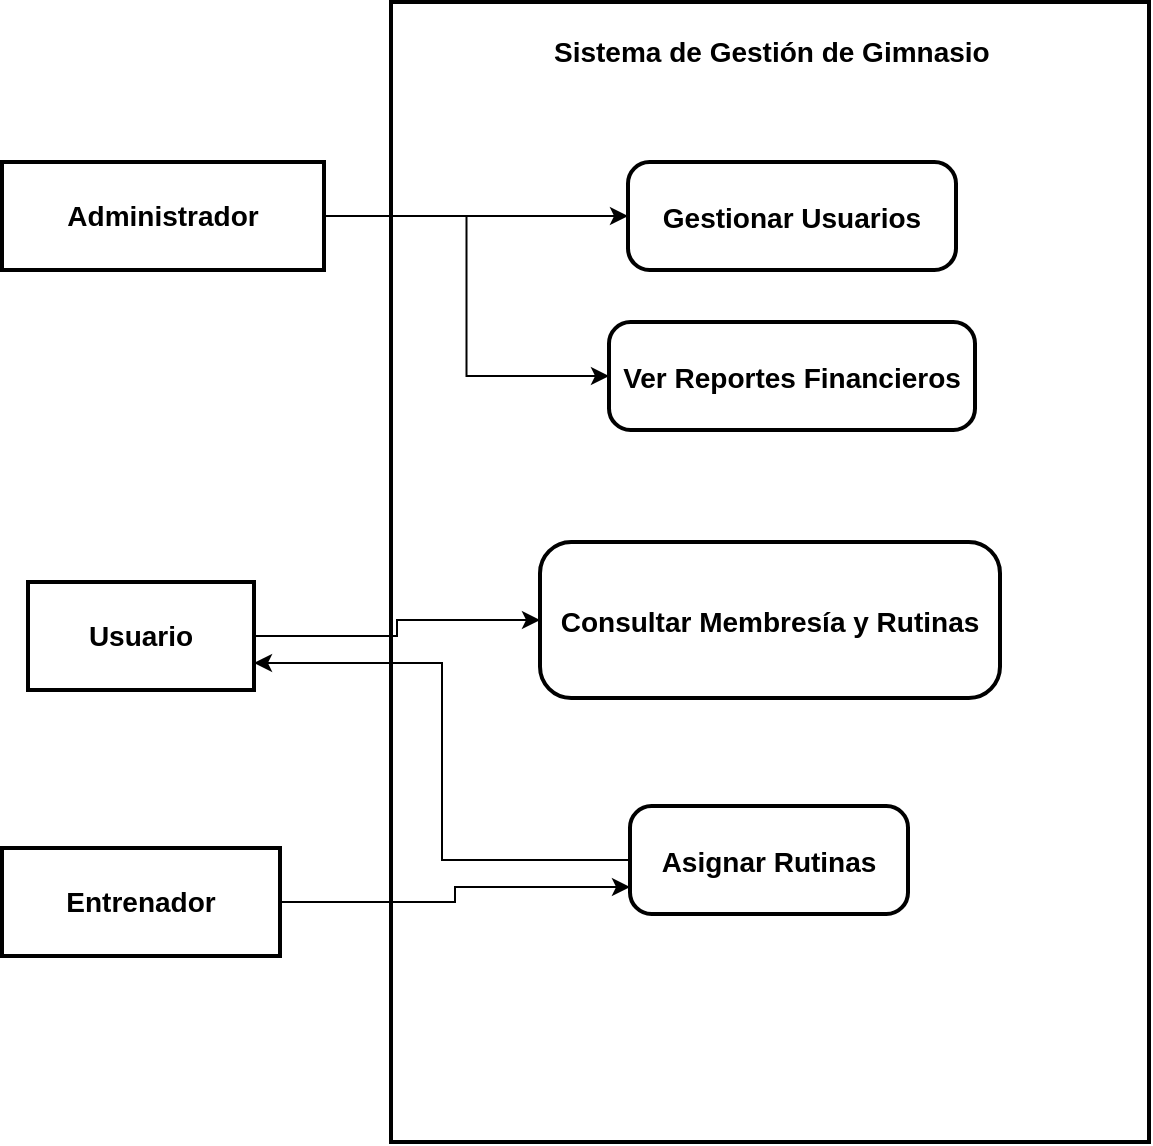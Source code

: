 <mxfile version="28.0.5">
  <diagram name="Page-1" id="J2FCc3FYS4h55al05sB3">
    <mxGraphModel dx="953" dy="550" grid="1" gridSize="10" guides="1" tooltips="1" connect="1" arrows="1" fold="1" page="1" pageScale="1" pageWidth="850" pageHeight="1100" math="0" shadow="0">
      <root>
        <mxCell id="0" />
        <mxCell id="1" parent="0" />
        <mxCell id="vZ8UZOQ8aMG6gmJ8QP59-1" value="" style="whiteSpace=wrap;strokeWidth=2;" vertex="1" parent="1">
          <mxGeometry x="225.5" y="30" width="379" height="570" as="geometry" />
        </mxCell>
        <mxCell id="vZ8UZOQ8aMG6gmJ8QP59-14" style="rounded=0;orthogonalLoop=1;jettySize=auto;html=1;entryX=0;entryY=0.5;entryDx=0;entryDy=0;shape=filledEdge;edgeStyle=orthogonalEdgeStyle;" edge="1" parent="1" source="vZ8UZOQ8aMG6gmJ8QP59-2" target="vZ8UZOQ8aMG6gmJ8QP59-13">
          <mxGeometry relative="1" as="geometry" />
        </mxCell>
        <mxCell id="vZ8UZOQ8aMG6gmJ8QP59-15" style="edgeStyle=orthogonalEdgeStyle;rounded=0;orthogonalLoop=1;jettySize=auto;html=1;exitX=1;exitY=0.5;exitDx=0;exitDy=0;entryX=0;entryY=0.5;entryDx=0;entryDy=0;" edge="1" parent="1" source="vZ8UZOQ8aMG6gmJ8QP59-2" target="vZ8UZOQ8aMG6gmJ8QP59-5">
          <mxGeometry relative="1" as="geometry" />
        </mxCell>
        <mxCell id="vZ8UZOQ8aMG6gmJ8QP59-2" value="Administrador" style="whiteSpace=wrap;strokeWidth=2;fontSize=14;fontStyle=1" vertex="1" parent="1">
          <mxGeometry x="31" y="110" width="161" height="54" as="geometry" />
        </mxCell>
        <mxCell id="vZ8UZOQ8aMG6gmJ8QP59-19" style="edgeStyle=orthogonalEdgeStyle;rounded=0;orthogonalLoop=1;jettySize=auto;html=1;exitX=1;exitY=0.5;exitDx=0;exitDy=0;entryX=0;entryY=0.75;entryDx=0;entryDy=0;" edge="1" parent="1" source="vZ8UZOQ8aMG6gmJ8QP59-3" target="vZ8UZOQ8aMG6gmJ8QP59-7">
          <mxGeometry relative="1" as="geometry" />
        </mxCell>
        <mxCell id="vZ8UZOQ8aMG6gmJ8QP59-3" value="Entrenador" style="whiteSpace=wrap;strokeWidth=2;fontSize=14;fontStyle=1" vertex="1" parent="1">
          <mxGeometry x="31" y="453" width="139" height="54" as="geometry" />
        </mxCell>
        <mxCell id="vZ8UZOQ8aMG6gmJ8QP59-17" style="edgeStyle=orthogonalEdgeStyle;rounded=0;orthogonalLoop=1;jettySize=auto;html=1;exitX=1;exitY=0.5;exitDx=0;exitDy=0;entryX=0;entryY=0.5;entryDx=0;entryDy=0;" edge="1" parent="1" source="vZ8UZOQ8aMG6gmJ8QP59-4" target="vZ8UZOQ8aMG6gmJ8QP59-6">
          <mxGeometry relative="1" as="geometry" />
        </mxCell>
        <mxCell id="vZ8UZOQ8aMG6gmJ8QP59-4" value="Usuario" style="whiteSpace=wrap;strokeWidth=2;fontSize=14;fontStyle=1" vertex="1" parent="1">
          <mxGeometry x="44" y="320" width="113" height="54" as="geometry" />
        </mxCell>
        <mxCell id="vZ8UZOQ8aMG6gmJ8QP59-5" value="Gestionar Usuarios" style="rounded=1;arcSize=20;strokeWidth=2;fontSize=14;fontStyle=1" vertex="1" parent="1">
          <mxGeometry x="344" y="110" width="164" height="54" as="geometry" />
        </mxCell>
        <mxCell id="vZ8UZOQ8aMG6gmJ8QP59-6" value="Consultar Membresía y Rutinas" style="rounded=1;arcSize=20;strokeWidth=2;fontSize=14;fontStyle=1" vertex="1" parent="1">
          <mxGeometry x="300" y="300" width="230" height="78" as="geometry" />
        </mxCell>
        <mxCell id="vZ8UZOQ8aMG6gmJ8QP59-20" style="edgeStyle=orthogonalEdgeStyle;rounded=0;orthogonalLoop=1;jettySize=auto;html=1;exitX=0;exitY=0.5;exitDx=0;exitDy=0;entryX=1;entryY=0.75;entryDx=0;entryDy=0;" edge="1" parent="1" source="vZ8UZOQ8aMG6gmJ8QP59-7" target="vZ8UZOQ8aMG6gmJ8QP59-4">
          <mxGeometry relative="1" as="geometry" />
        </mxCell>
        <mxCell id="vZ8UZOQ8aMG6gmJ8QP59-7" value="Asignar Rutinas" style="rounded=1;arcSize=20;strokeWidth=2;fontSize=14;fontStyle=1" vertex="1" parent="1">
          <mxGeometry x="345" y="432" width="139" height="54" as="geometry" />
        </mxCell>
        <mxCell id="vZ8UZOQ8aMG6gmJ8QP59-12" value="&lt;div style=&quot;text-align: center;&quot;&gt;&lt;span style=&quot;background-color: transparent; font-size: 14px;&quot;&gt;&lt;b&gt;Sistema de Gestión de Gimnasio&lt;/b&gt;&lt;/span&gt;&lt;/div&gt;" style="text;whiteSpace=wrap;html=1;" vertex="1" parent="1">
          <mxGeometry x="305" y="40" width="220" height="40" as="geometry" />
        </mxCell>
        <mxCell id="vZ8UZOQ8aMG6gmJ8QP59-13" value="Ver Reportes Financieros" style="rounded=1;arcSize=20;strokeWidth=2;fontSize=14;fontStyle=1" vertex="1" parent="1">
          <mxGeometry x="334.5" y="190" width="183" height="54" as="geometry" />
        </mxCell>
      </root>
    </mxGraphModel>
  </diagram>
</mxfile>
